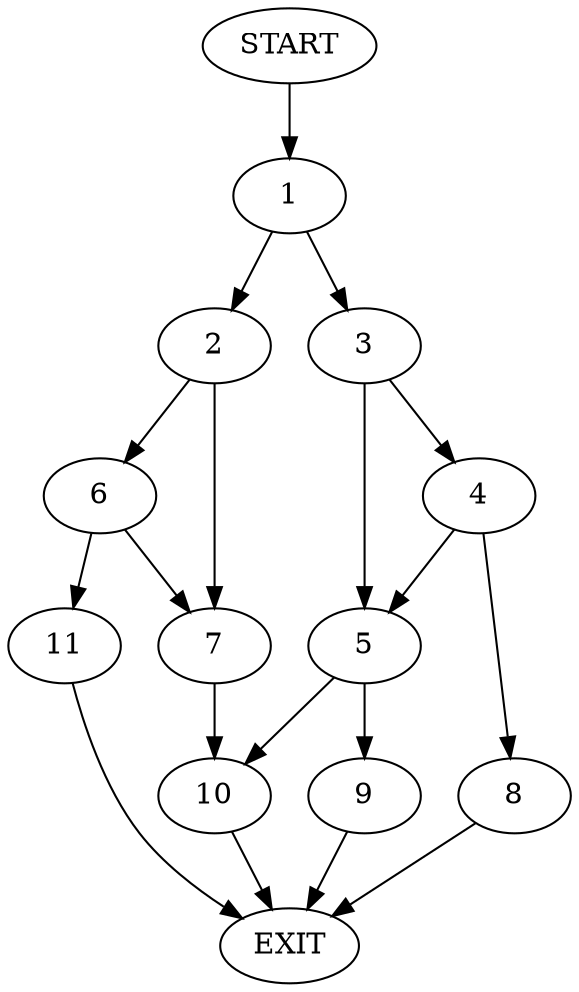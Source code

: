 digraph {
0 [label="START"]
12 [label="EXIT"]
0 -> 1
1 -> 2
1 -> 3
3 -> 4
3 -> 5
2 -> 6
2 -> 7
4 -> 8
4 -> 5
5 -> 9
5 -> 10
8 -> 12
10 -> 12
9 -> 12
6 -> 11
6 -> 7
7 -> 10
11 -> 12
}
